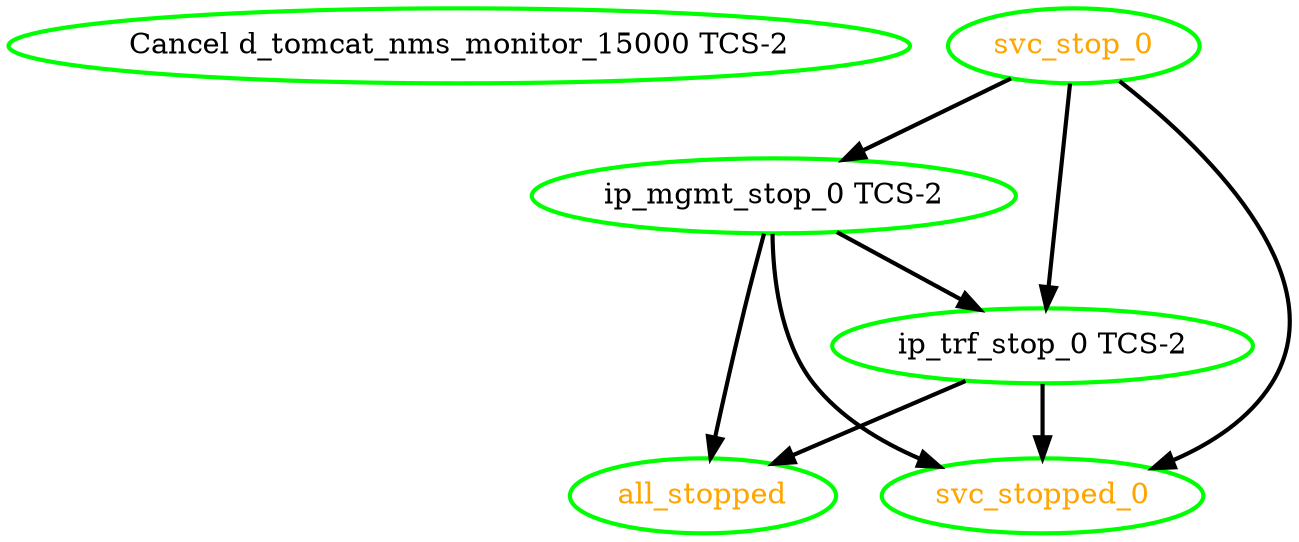 digraph "g" {
"Cancel d_tomcat_nms_monitor_15000 TCS-2" [ style=bold color="green" fontcolor="black"]
"all_stopped" [ style=bold color="green" fontcolor="orange"]
"ip_mgmt_stop_0 TCS-2" -> "all_stopped" [ style = bold]
"ip_mgmt_stop_0 TCS-2" -> "ip_trf_stop_0 TCS-2" [ style = bold]
"ip_mgmt_stop_0 TCS-2" -> "svc_stopped_0" [ style = bold]
"ip_mgmt_stop_0 TCS-2" [ style=bold color="green" fontcolor="black"]
"ip_trf_stop_0 TCS-2" -> "all_stopped" [ style = bold]
"ip_trf_stop_0 TCS-2" -> "svc_stopped_0" [ style = bold]
"ip_trf_stop_0 TCS-2" [ style=bold color="green" fontcolor="black"]
"svc_stop_0" -> "ip_mgmt_stop_0 TCS-2" [ style = bold]
"svc_stop_0" -> "ip_trf_stop_0 TCS-2" [ style = bold]
"svc_stop_0" -> "svc_stopped_0" [ style = bold]
"svc_stop_0" [ style=bold color="green" fontcolor="orange"]
"svc_stopped_0" [ style=bold color="green" fontcolor="orange"]
}
